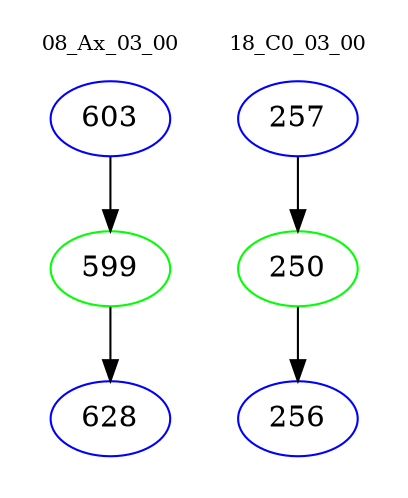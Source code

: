 digraph{
subgraph cluster_0 {
color = white
label = "08_Ax_03_00";
fontsize=10;
T0_603 [label="603", color="blue"]
T0_603 -> T0_599 [color="black"]
T0_599 [label="599", color="green"]
T0_599 -> T0_628 [color="black"]
T0_628 [label="628", color="blue"]
}
subgraph cluster_1 {
color = white
label = "18_C0_03_00";
fontsize=10;
T1_257 [label="257", color="blue"]
T1_257 -> T1_250 [color="black"]
T1_250 [label="250", color="green"]
T1_250 -> T1_256 [color="black"]
T1_256 [label="256", color="blue"]
}
}
